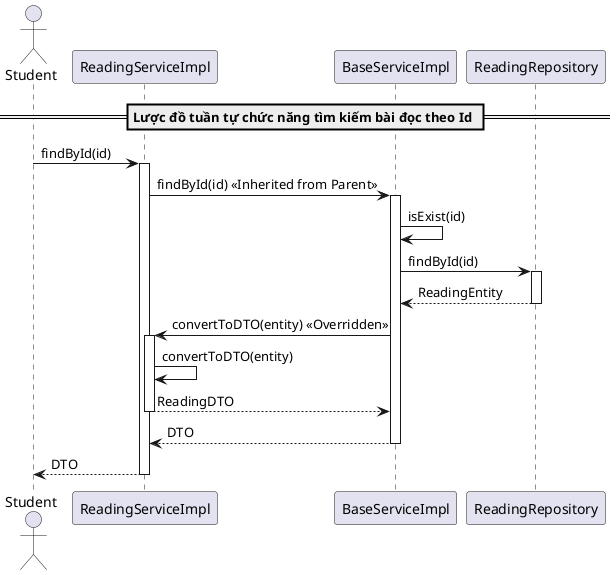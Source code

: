 @startuml findByIdReadingService

actor Student
participant "ReadingServiceImpl" as ReadingService
participant "BaseServiceImpl" as BaseService
participant "ReadingRepository" as Repository


== Lược đồ tuần tự chức năng tìm kiếm bài đọc theo Id ==
Student -> ReadingService: findById(id)
activate ReadingService

ReadingService -> BaseService: findById(id) << Inherited from Parent >>
activate BaseService
BaseService -> BaseService: isExist(id)
BaseService -> Repository: findById(id)
activate Repository
Repository --> BaseService: ReadingEntity
deactivate Repository

BaseService -> ReadingService: convertToDTO(entity) << Overridden >>
activate ReadingService
ReadingService -> ReadingService: convertToDTO(entity)
ReadingService --> BaseService: ReadingDTO
deactivate ReadingService

BaseService --> ReadingService: DTO
deactivate BaseService

ReadingService --> Student: DTO
deactivate ReadingService

@enduml
